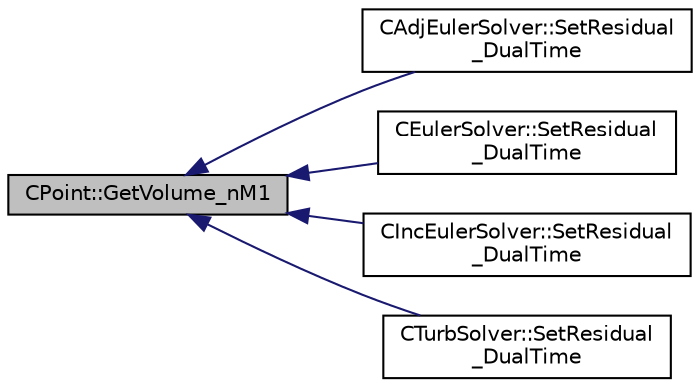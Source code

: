 digraph "CPoint::GetVolume_nM1"
{
  edge [fontname="Helvetica",fontsize="10",labelfontname="Helvetica",labelfontsize="10"];
  node [fontname="Helvetica",fontsize="10",shape=record];
  rankdir="LR";
  Node1877 [label="CPoint::GetVolume_nM1",height=0.2,width=0.4,color="black", fillcolor="grey75", style="filled", fontcolor="black"];
  Node1877 -> Node1878 [dir="back",color="midnightblue",fontsize="10",style="solid",fontname="Helvetica"];
  Node1878 [label="CAdjEulerSolver::SetResidual\l_DualTime",height=0.2,width=0.4,color="black", fillcolor="white", style="filled",URL="$class_c_adj_euler_solver.html#a40339b7f0a1fda3ad515ddb79308725c",tooltip="Set the total residual adding the term that comes from the Dual Time Strategy. "];
  Node1877 -> Node1879 [dir="back",color="midnightblue",fontsize="10",style="solid",fontname="Helvetica"];
  Node1879 [label="CEulerSolver::SetResidual\l_DualTime",height=0.2,width=0.4,color="black", fillcolor="white", style="filled",URL="$class_c_euler_solver.html#acf976fa717df7f886c2004e55b6a3afc",tooltip="Set the total residual adding the term that comes from the Dual Time Strategy. "];
  Node1877 -> Node1880 [dir="back",color="midnightblue",fontsize="10",style="solid",fontname="Helvetica"];
  Node1880 [label="CIncEulerSolver::SetResidual\l_DualTime",height=0.2,width=0.4,color="black", fillcolor="white", style="filled",URL="$class_c_inc_euler_solver.html#abe86d8fcef996543baebc84579896258",tooltip="Set the total residual adding the term that comes from the Dual Time Strategy. "];
  Node1877 -> Node1881 [dir="back",color="midnightblue",fontsize="10",style="solid",fontname="Helvetica"];
  Node1881 [label="CTurbSolver::SetResidual\l_DualTime",height=0.2,width=0.4,color="black", fillcolor="white", style="filled",URL="$class_c_turb_solver.html#a2840547596044fd5b2242bb9199b1abe",tooltip="Set the total residual adding the term that comes from the Dual Time-Stepping Strategy. "];
}
